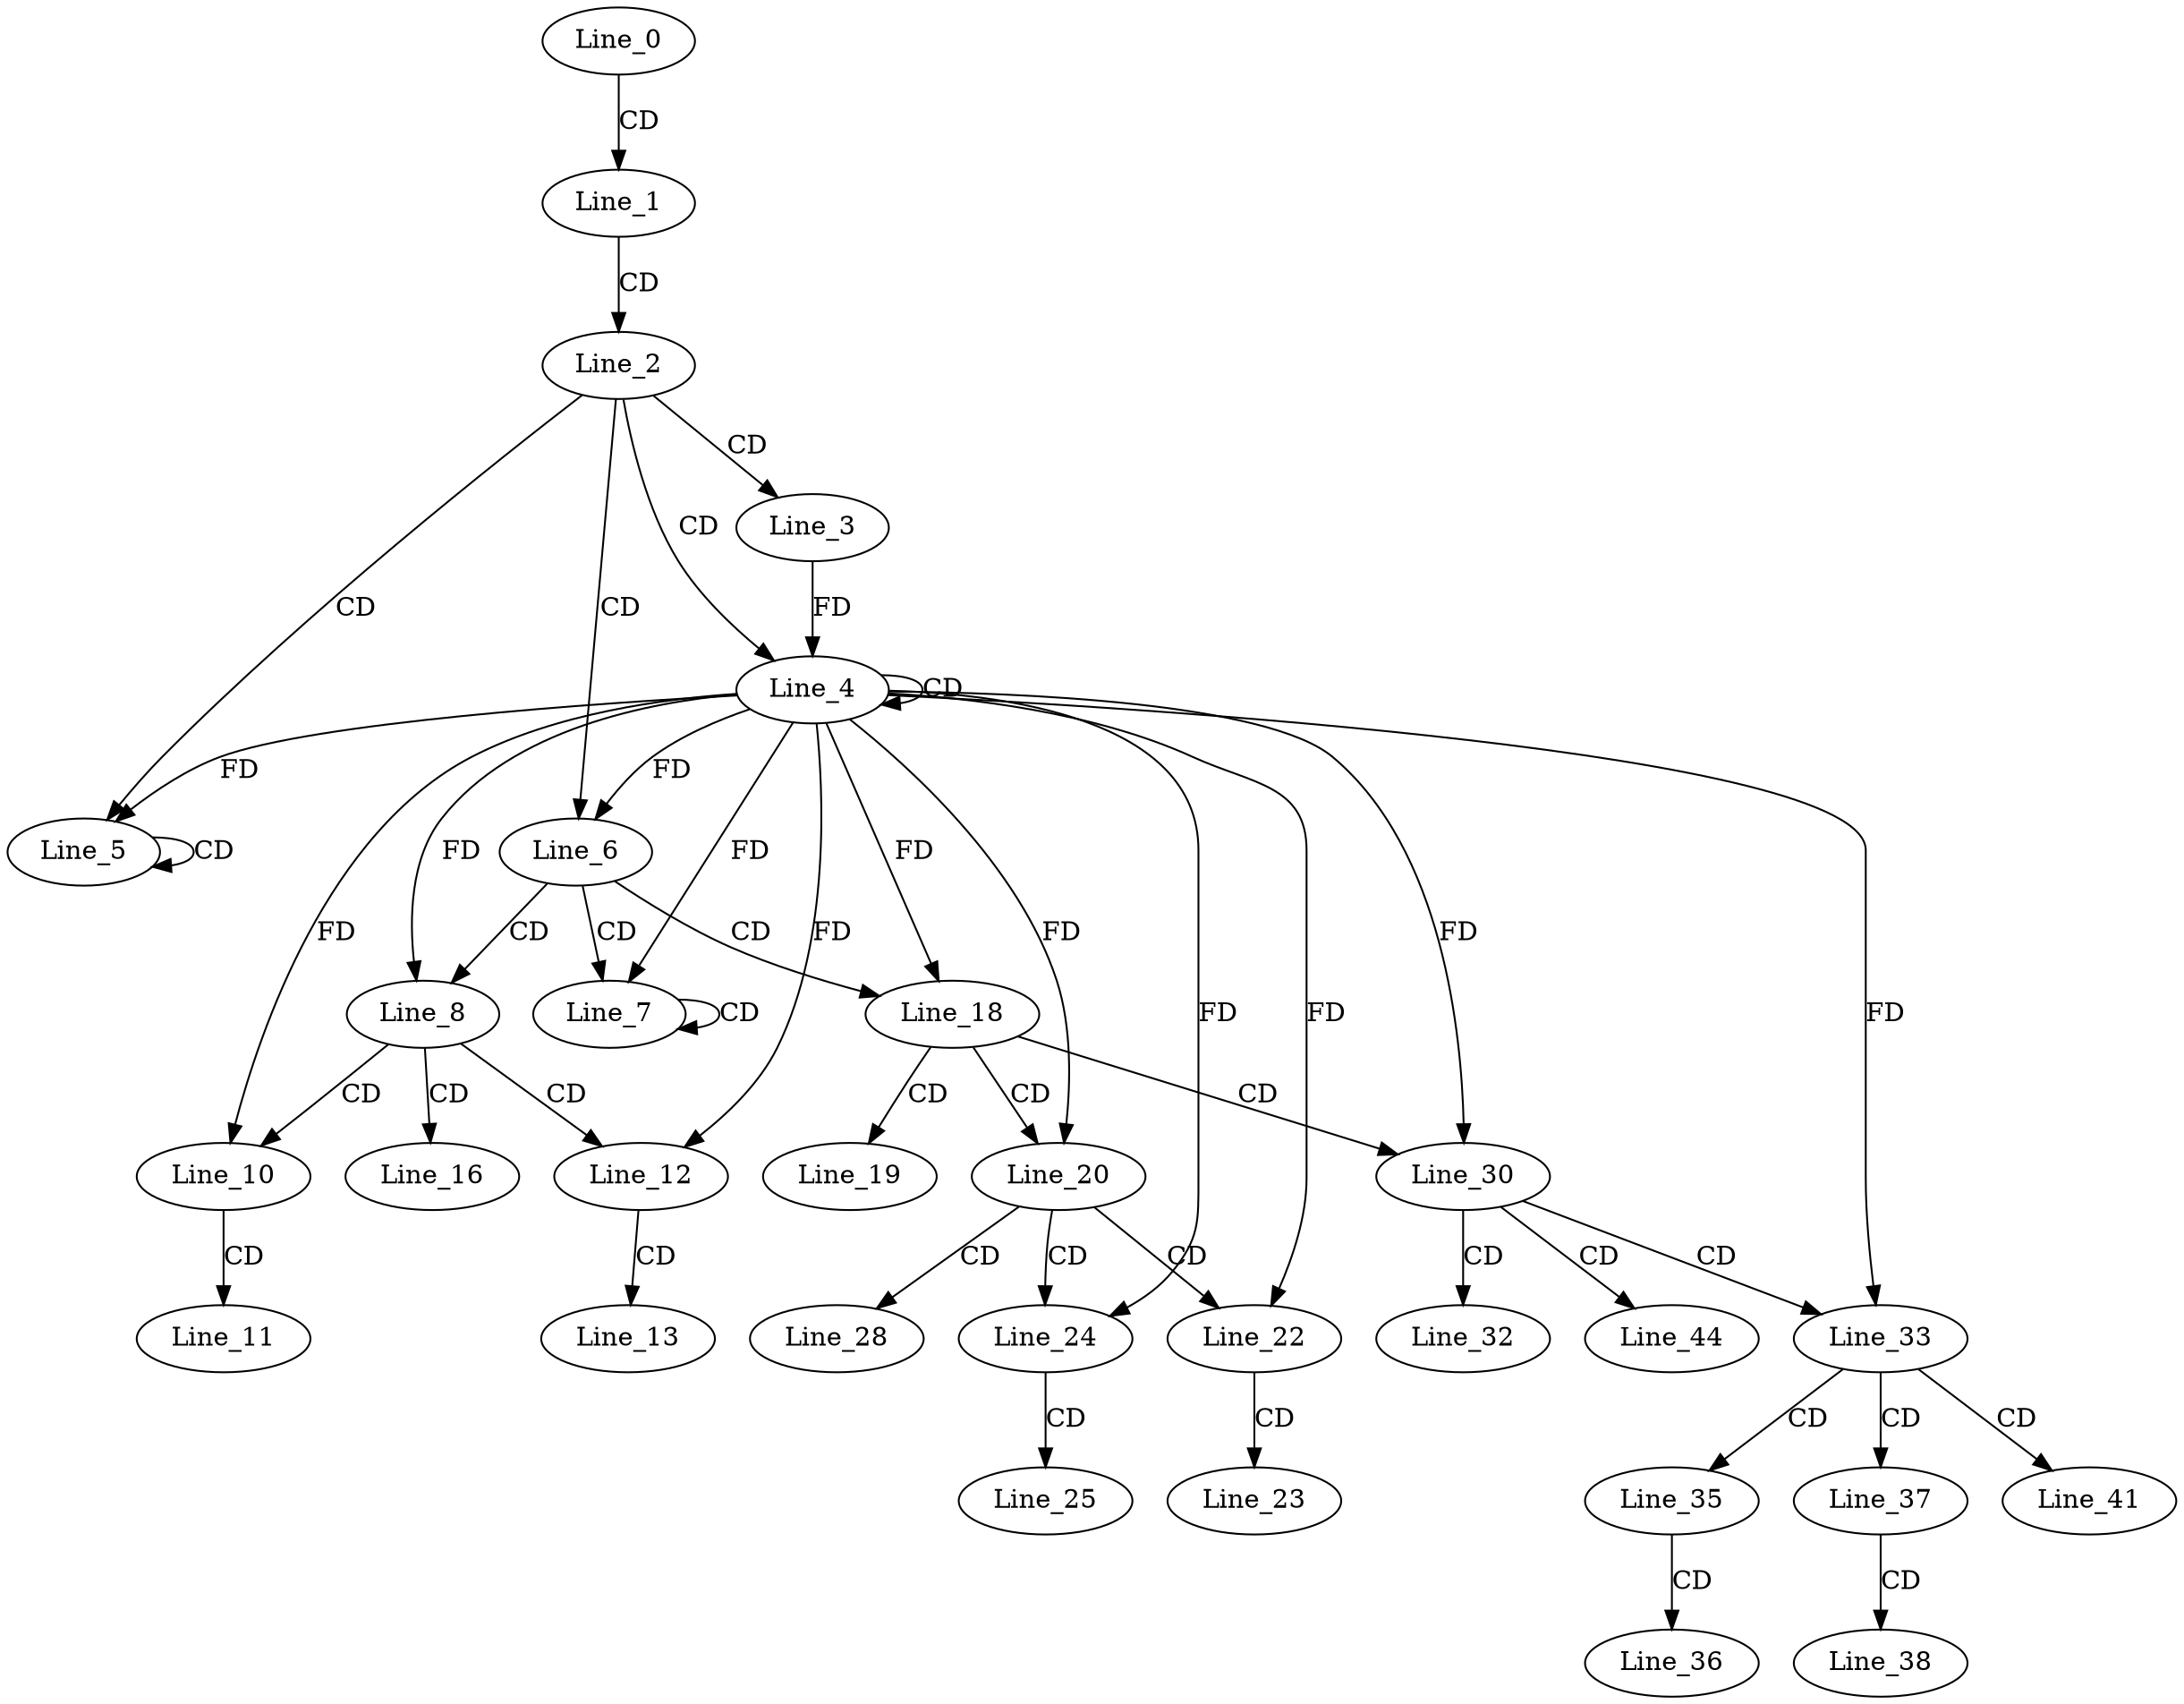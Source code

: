 digraph G {
  Line_0;
  Line_1;
  Line_2;
  Line_3;
  Line_4;
  Line_4;
  Line_5;
  Line_5;
  Line_6;
  Line_6;
  Line_6;
  Line_7;
  Line_7;
  Line_8;
  Line_8;
  Line_8;
  Line_10;
  Line_10;
  Line_10;
  Line_11;
  Line_12;
  Line_12;
  Line_12;
  Line_13;
  Line_16;
  Line_18;
  Line_18;
  Line_18;
  Line_19;
  Line_20;
  Line_20;
  Line_20;
  Line_22;
  Line_22;
  Line_22;
  Line_23;
  Line_24;
  Line_24;
  Line_24;
  Line_25;
  Line_28;
  Line_30;
  Line_30;
  Line_30;
  Line_32;
  Line_33;
  Line_33;
  Line_33;
  Line_35;
  Line_35;
  Line_35;
  Line_36;
  Line_37;
  Line_37;
  Line_37;
  Line_38;
  Line_41;
  Line_44;
  Line_0 -> Line_1 [ label="CD" ];
  Line_1 -> Line_2 [ label="CD" ];
  Line_2 -> Line_3 [ label="CD" ];
  Line_2 -> Line_4 [ label="CD" ];
  Line_4 -> Line_4 [ label="CD" ];
  Line_3 -> Line_4 [ label="FD" ];
  Line_2 -> Line_5 [ label="CD" ];
  Line_5 -> Line_5 [ label="CD" ];
  Line_4 -> Line_5 [ label="FD" ];
  Line_2 -> Line_6 [ label="CD" ];
  Line_4 -> Line_6 [ label="FD" ];
  Line_6 -> Line_7 [ label="CD" ];
  Line_7 -> Line_7 [ label="CD" ];
  Line_4 -> Line_7 [ label="FD" ];
  Line_6 -> Line_8 [ label="CD" ];
  Line_4 -> Line_8 [ label="FD" ];
  Line_8 -> Line_10 [ label="CD" ];
  Line_4 -> Line_10 [ label="FD" ];
  Line_10 -> Line_11 [ label="CD" ];
  Line_8 -> Line_12 [ label="CD" ];
  Line_4 -> Line_12 [ label="FD" ];
  Line_12 -> Line_13 [ label="CD" ];
  Line_8 -> Line_16 [ label="CD" ];
  Line_6 -> Line_18 [ label="CD" ];
  Line_4 -> Line_18 [ label="FD" ];
  Line_18 -> Line_19 [ label="CD" ];
  Line_18 -> Line_20 [ label="CD" ];
  Line_4 -> Line_20 [ label="FD" ];
  Line_20 -> Line_22 [ label="CD" ];
  Line_4 -> Line_22 [ label="FD" ];
  Line_22 -> Line_23 [ label="CD" ];
  Line_20 -> Line_24 [ label="CD" ];
  Line_4 -> Line_24 [ label="FD" ];
  Line_24 -> Line_25 [ label="CD" ];
  Line_20 -> Line_28 [ label="CD" ];
  Line_18 -> Line_30 [ label="CD" ];
  Line_4 -> Line_30 [ label="FD" ];
  Line_30 -> Line_32 [ label="CD" ];
  Line_30 -> Line_33 [ label="CD" ];
  Line_4 -> Line_33 [ label="FD" ];
  Line_33 -> Line_35 [ label="CD" ];
  Line_35 -> Line_36 [ label="CD" ];
  Line_33 -> Line_37 [ label="CD" ];
  Line_37 -> Line_38 [ label="CD" ];
  Line_33 -> Line_41 [ label="CD" ];
  Line_30 -> Line_44 [ label="CD" ];
}
